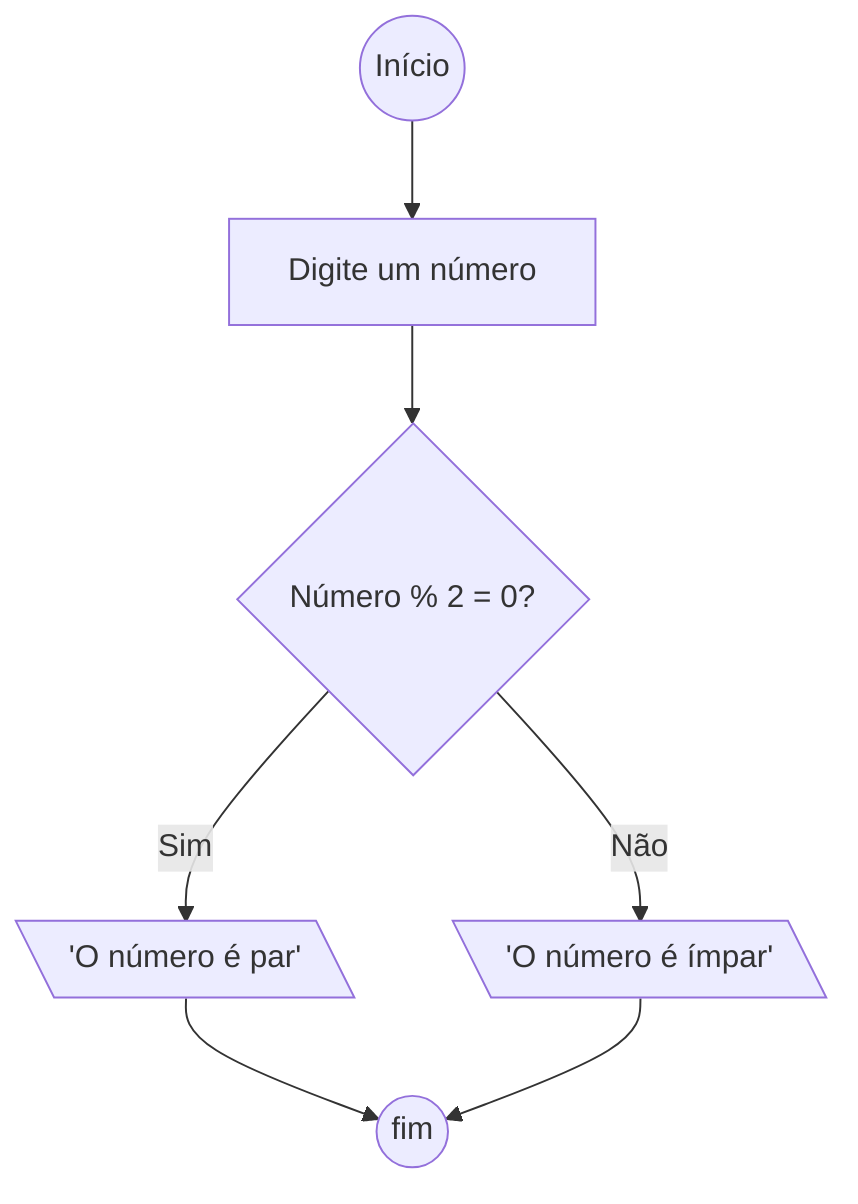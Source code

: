 flowchart TD
    A((Início)) --> B[Digite um número]
     B --> C{Número % 2 = 0?}
     C -- Sim --> D[\'O número é par'\]
     C -- Não --> E[\ 'O número é ímpar'\]
     D --> F((fim))
  E --> F